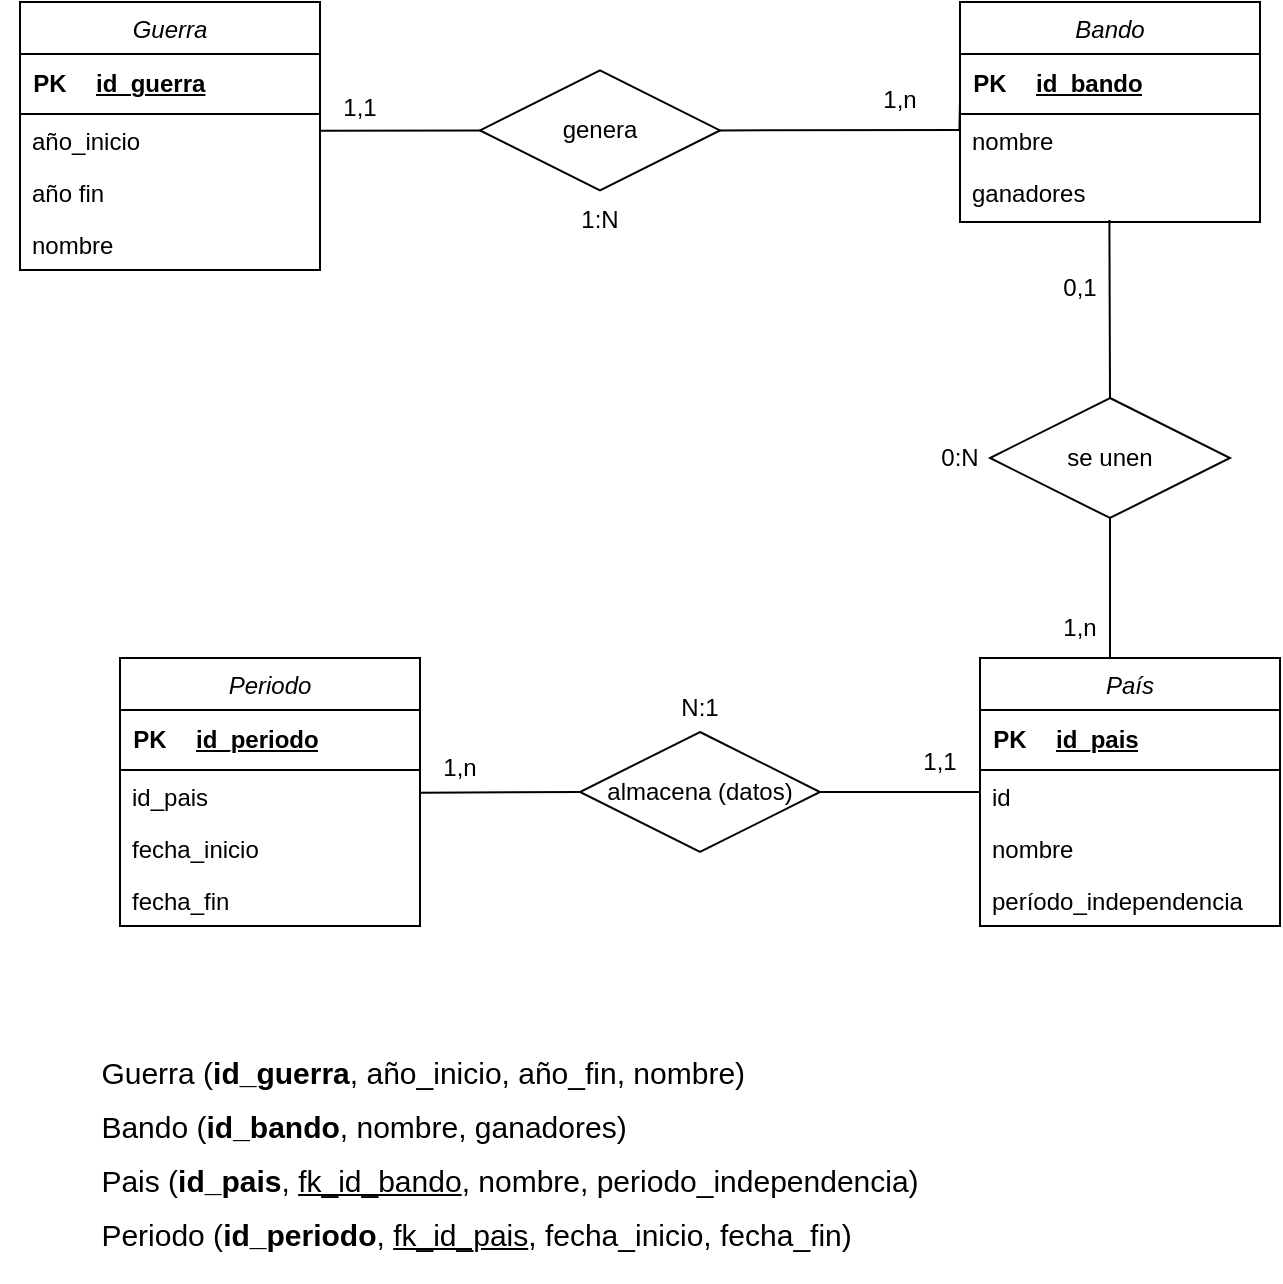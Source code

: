 <mxfile version="22.0.5" type="github">
  <diagram id="C5RBs43oDa-KdzZeNtuy" name="Page-1">
    <mxGraphModel dx="2200" dy="753" grid="1" gridSize="10" guides="1" tooltips="1" connect="1" arrows="1" fold="1" page="1" pageScale="1" pageWidth="827" pageHeight="1169" math="0" shadow="0">
      <root>
        <mxCell id="WIyWlLk6GJQsqaUBKTNV-0" />
        <mxCell id="WIyWlLk6GJQsqaUBKTNV-1" parent="WIyWlLk6GJQsqaUBKTNV-0" />
        <mxCell id="_xX_Mjqpa9HX-vCHgohp-0" value="Guerra" style="swimlane;fontStyle=2;align=center;verticalAlign=top;childLayout=stackLayout;horizontal=1;startSize=26;horizontalStack=0;resizeParent=1;resizeLast=0;collapsible=1;marginBottom=0;rounded=0;shadow=0;strokeWidth=1;" parent="WIyWlLk6GJQsqaUBKTNV-1" vertex="1">
          <mxGeometry x="-760" y="80" width="150" height="134" as="geometry">
            <mxRectangle x="230" y="140" width="160" height="26" as="alternateBounds" />
          </mxGeometry>
        </mxCell>
        <mxCell id="_xX_Mjqpa9HX-vCHgohp-28" value="" style="shape=table;startSize=0;container=1;collapsible=1;childLayout=tableLayout;fixedRows=1;rowLines=0;fontStyle=0;align=center;resizeLast=1;strokeColor=none;fillColor=none;collapsible=0;" parent="_xX_Mjqpa9HX-vCHgohp-0" vertex="1">
          <mxGeometry y="26" width="150" height="30" as="geometry" />
        </mxCell>
        <mxCell id="_xX_Mjqpa9HX-vCHgohp-29" value="" style="shape=tableRow;horizontal=0;startSize=0;swimlaneHead=0;swimlaneBody=0;fillColor=none;collapsible=0;dropTarget=0;points=[[0,0.5],[1,0.5]];portConstraint=eastwest;top=0;left=0;right=0;bottom=1;" parent="_xX_Mjqpa9HX-vCHgohp-28" vertex="1">
          <mxGeometry width="150" height="30" as="geometry" />
        </mxCell>
        <mxCell id="_xX_Mjqpa9HX-vCHgohp-30" value="PK" style="shape=partialRectangle;connectable=0;fillColor=none;top=0;left=0;bottom=0;right=0;fontStyle=1;overflow=hidden;whiteSpace=wrap;html=1;" parent="_xX_Mjqpa9HX-vCHgohp-29" vertex="1">
          <mxGeometry width="30" height="30" as="geometry">
            <mxRectangle width="30" height="30" as="alternateBounds" />
          </mxGeometry>
        </mxCell>
        <mxCell id="_xX_Mjqpa9HX-vCHgohp-31" value="id_guerra" style="shape=partialRectangle;connectable=0;fillColor=none;top=0;left=0;bottom=0;right=0;align=left;spacingLeft=6;fontStyle=5;overflow=hidden;whiteSpace=wrap;html=1;" parent="_xX_Mjqpa9HX-vCHgohp-29" vertex="1">
          <mxGeometry x="30" width="120" height="30" as="geometry">
            <mxRectangle width="120" height="30" as="alternateBounds" />
          </mxGeometry>
        </mxCell>
        <mxCell id="_xX_Mjqpa9HX-vCHgohp-1" value="año_inicio" style="text;align=left;verticalAlign=top;spacingLeft=4;spacingRight=4;overflow=hidden;rotatable=0;points=[[0,0.5],[1,0.5]];portConstraint=eastwest;" parent="_xX_Mjqpa9HX-vCHgohp-0" vertex="1">
          <mxGeometry y="56" width="150" height="26" as="geometry" />
        </mxCell>
        <mxCell id="_xX_Mjqpa9HX-vCHgohp-2" value="año fin" style="text;align=left;verticalAlign=top;spacingLeft=4;spacingRight=4;overflow=hidden;rotatable=0;points=[[0,0.5],[1,0.5]];portConstraint=eastwest;rounded=0;shadow=0;html=0;" parent="_xX_Mjqpa9HX-vCHgohp-0" vertex="1">
          <mxGeometry y="82" width="150" height="26" as="geometry" />
        </mxCell>
        <mxCell id="_xX_Mjqpa9HX-vCHgohp-3" value="nombre" style="text;align=left;verticalAlign=top;spacingLeft=4;spacingRight=4;overflow=hidden;rotatable=0;points=[[0,0.5],[1,0.5]];portConstraint=eastwest;rounded=0;shadow=0;html=0;" parent="_xX_Mjqpa9HX-vCHgohp-0" vertex="1">
          <mxGeometry y="108" width="150" height="26" as="geometry" />
        </mxCell>
        <mxCell id="_xX_Mjqpa9HX-vCHgohp-4" value="Bando" style="swimlane;fontStyle=2;align=center;verticalAlign=top;childLayout=stackLayout;horizontal=1;startSize=26;horizontalStack=0;resizeParent=1;resizeLast=0;collapsible=1;marginBottom=0;rounded=0;shadow=0;strokeWidth=1;" parent="WIyWlLk6GJQsqaUBKTNV-1" vertex="1">
          <mxGeometry x="-290" y="80" width="150" height="110" as="geometry">
            <mxRectangle x="230" y="140" width="160" height="26" as="alternateBounds" />
          </mxGeometry>
        </mxCell>
        <mxCell id="_xX_Mjqpa9HX-vCHgohp-20" value="" style="shape=table;startSize=0;container=1;collapsible=1;childLayout=tableLayout;fixedRows=1;rowLines=0;fontStyle=0;align=center;resizeLast=1;strokeColor=none;fillColor=none;collapsible=0;" parent="_xX_Mjqpa9HX-vCHgohp-4" vertex="1">
          <mxGeometry y="26" width="150" height="30" as="geometry" />
        </mxCell>
        <mxCell id="_xX_Mjqpa9HX-vCHgohp-21" value="" style="shape=tableRow;horizontal=0;startSize=0;swimlaneHead=0;swimlaneBody=0;fillColor=none;collapsible=0;dropTarget=0;points=[[0,0.5],[1,0.5]];portConstraint=eastwest;top=0;left=0;right=0;bottom=1;" parent="_xX_Mjqpa9HX-vCHgohp-20" vertex="1">
          <mxGeometry width="150" height="30" as="geometry" />
        </mxCell>
        <mxCell id="_xX_Mjqpa9HX-vCHgohp-22" value="PK" style="shape=partialRectangle;connectable=0;fillColor=none;top=0;left=0;bottom=0;right=0;fontStyle=1;overflow=hidden;whiteSpace=wrap;html=1;" parent="_xX_Mjqpa9HX-vCHgohp-21" vertex="1">
          <mxGeometry width="30" height="30" as="geometry">
            <mxRectangle width="30" height="30" as="alternateBounds" />
          </mxGeometry>
        </mxCell>
        <mxCell id="_xX_Mjqpa9HX-vCHgohp-23" value="id_bando" style="shape=partialRectangle;connectable=0;fillColor=none;top=0;left=0;bottom=0;right=0;align=left;spacingLeft=6;fontStyle=5;overflow=hidden;whiteSpace=wrap;html=1;" parent="_xX_Mjqpa9HX-vCHgohp-21" vertex="1">
          <mxGeometry x="30" width="120" height="30" as="geometry">
            <mxRectangle width="120" height="30" as="alternateBounds" />
          </mxGeometry>
        </mxCell>
        <mxCell id="_xX_Mjqpa9HX-vCHgohp-6" value="nombre" style="text;align=left;verticalAlign=top;spacingLeft=4;spacingRight=4;overflow=hidden;rotatable=0;points=[[0,0.5],[1,0.5]];portConstraint=eastwest;rounded=0;shadow=0;html=0;" parent="_xX_Mjqpa9HX-vCHgohp-4" vertex="1">
          <mxGeometry y="56" width="150" height="26" as="geometry" />
        </mxCell>
        <mxCell id="_xX_Mjqpa9HX-vCHgohp-7" value="ganadores" style="text;align=left;verticalAlign=top;spacingLeft=4;spacingRight=4;overflow=hidden;rotatable=0;points=[[0,0.5],[1,0.5]];portConstraint=eastwest;rounded=0;shadow=0;html=0;" parent="_xX_Mjqpa9HX-vCHgohp-4" vertex="1">
          <mxGeometry y="82" width="150" height="26" as="geometry" />
        </mxCell>
        <mxCell id="_xX_Mjqpa9HX-vCHgohp-8" value="País" style="swimlane;fontStyle=2;align=center;verticalAlign=top;childLayout=stackLayout;horizontal=1;startSize=26;horizontalStack=0;resizeParent=1;resizeLast=0;collapsible=1;marginBottom=0;rounded=0;shadow=0;strokeWidth=1;" parent="WIyWlLk6GJQsqaUBKTNV-1" vertex="1">
          <mxGeometry x="-280" y="408" width="150" height="134" as="geometry">
            <mxRectangle x="230" y="140" width="160" height="26" as="alternateBounds" />
          </mxGeometry>
        </mxCell>
        <mxCell id="_xX_Mjqpa9HX-vCHgohp-24" value="" style="shape=table;startSize=0;container=1;collapsible=1;childLayout=tableLayout;fixedRows=1;rowLines=0;fontStyle=0;align=center;resizeLast=1;strokeColor=none;fillColor=none;collapsible=0;" parent="_xX_Mjqpa9HX-vCHgohp-8" vertex="1">
          <mxGeometry y="26" width="150" height="30" as="geometry" />
        </mxCell>
        <mxCell id="_xX_Mjqpa9HX-vCHgohp-25" value="" style="shape=tableRow;horizontal=0;startSize=0;swimlaneHead=0;swimlaneBody=0;fillColor=none;collapsible=0;dropTarget=0;points=[[0,0.5],[1,0.5]];portConstraint=eastwest;top=0;left=0;right=0;bottom=1;" parent="_xX_Mjqpa9HX-vCHgohp-24" vertex="1">
          <mxGeometry width="150" height="30" as="geometry" />
        </mxCell>
        <mxCell id="_xX_Mjqpa9HX-vCHgohp-26" value="PK" style="shape=partialRectangle;connectable=0;fillColor=none;top=0;left=0;bottom=0;right=0;fontStyle=1;overflow=hidden;whiteSpace=wrap;html=1;" parent="_xX_Mjqpa9HX-vCHgohp-25" vertex="1">
          <mxGeometry width="30" height="30" as="geometry">
            <mxRectangle width="30" height="30" as="alternateBounds" />
          </mxGeometry>
        </mxCell>
        <mxCell id="_xX_Mjqpa9HX-vCHgohp-27" value="id_pais" style="shape=partialRectangle;connectable=0;fillColor=none;top=0;left=0;bottom=0;right=0;align=left;spacingLeft=6;fontStyle=5;overflow=hidden;whiteSpace=wrap;html=1;" parent="_xX_Mjqpa9HX-vCHgohp-25" vertex="1">
          <mxGeometry x="30" width="120" height="30" as="geometry">
            <mxRectangle width="120" height="30" as="alternateBounds" />
          </mxGeometry>
        </mxCell>
        <mxCell id="_xX_Mjqpa9HX-vCHgohp-9" value="id" style="text;align=left;verticalAlign=top;spacingLeft=4;spacingRight=4;overflow=hidden;rotatable=0;points=[[0,0.5],[1,0.5]];portConstraint=eastwest;" parent="_xX_Mjqpa9HX-vCHgohp-8" vertex="1">
          <mxGeometry y="56" width="150" height="26" as="geometry" />
        </mxCell>
        <mxCell id="_xX_Mjqpa9HX-vCHgohp-10" value="nombre" style="text;align=left;verticalAlign=top;spacingLeft=4;spacingRight=4;overflow=hidden;rotatable=0;points=[[0,0.5],[1,0.5]];portConstraint=eastwest;rounded=0;shadow=0;html=0;" parent="_xX_Mjqpa9HX-vCHgohp-8" vertex="1">
          <mxGeometry y="82" width="150" height="26" as="geometry" />
        </mxCell>
        <mxCell id="_xX_Mjqpa9HX-vCHgohp-11" value="período_independencia" style="text;align=left;verticalAlign=top;spacingLeft=4;spacingRight=4;overflow=hidden;rotatable=0;points=[[0,0.5],[1,0.5]];portConstraint=eastwest;rounded=0;shadow=0;html=0;" parent="_xX_Mjqpa9HX-vCHgohp-8" vertex="1">
          <mxGeometry y="108" width="150" height="26" as="geometry" />
        </mxCell>
        <mxCell id="_xX_Mjqpa9HX-vCHgohp-12" value="Periodo" style="swimlane;fontStyle=2;align=center;verticalAlign=top;childLayout=stackLayout;horizontal=1;startSize=26;horizontalStack=0;resizeParent=1;resizeLast=0;collapsible=1;marginBottom=0;rounded=0;shadow=0;strokeWidth=1;" parent="WIyWlLk6GJQsqaUBKTNV-1" vertex="1">
          <mxGeometry x="-710" y="408" width="150" height="134" as="geometry">
            <mxRectangle x="230" y="140" width="160" height="26" as="alternateBounds" />
          </mxGeometry>
        </mxCell>
        <mxCell id="_xX_Mjqpa9HX-vCHgohp-16" value="" style="shape=table;startSize=0;container=1;collapsible=1;childLayout=tableLayout;fixedRows=1;rowLines=0;fontStyle=0;align=center;resizeLast=1;strokeColor=none;fillColor=none;collapsible=0;" parent="_xX_Mjqpa9HX-vCHgohp-12" vertex="1">
          <mxGeometry y="26" width="150" height="30" as="geometry" />
        </mxCell>
        <mxCell id="_xX_Mjqpa9HX-vCHgohp-17" value="" style="shape=tableRow;horizontal=0;startSize=0;swimlaneHead=0;swimlaneBody=0;fillColor=none;collapsible=0;dropTarget=0;points=[[0,0.5],[1,0.5]];portConstraint=eastwest;top=0;left=0;right=0;bottom=1;" parent="_xX_Mjqpa9HX-vCHgohp-16" vertex="1">
          <mxGeometry width="150" height="30" as="geometry" />
        </mxCell>
        <mxCell id="_xX_Mjqpa9HX-vCHgohp-18" value="PK" style="shape=partialRectangle;connectable=0;fillColor=none;top=0;left=0;bottom=0;right=0;fontStyle=1;overflow=hidden;whiteSpace=wrap;html=1;" parent="_xX_Mjqpa9HX-vCHgohp-17" vertex="1">
          <mxGeometry width="30" height="30" as="geometry">
            <mxRectangle width="30" height="30" as="alternateBounds" />
          </mxGeometry>
        </mxCell>
        <mxCell id="_xX_Mjqpa9HX-vCHgohp-19" value="id_periodo" style="shape=partialRectangle;connectable=0;fillColor=none;top=0;left=0;bottom=0;right=0;align=left;spacingLeft=6;fontStyle=5;overflow=hidden;whiteSpace=wrap;html=1;" parent="_xX_Mjqpa9HX-vCHgohp-17" vertex="1">
          <mxGeometry x="30" width="120" height="30" as="geometry">
            <mxRectangle width="120" height="30" as="alternateBounds" />
          </mxGeometry>
        </mxCell>
        <mxCell id="_xX_Mjqpa9HX-vCHgohp-39" value="id_pais" style="text;align=left;verticalAlign=top;spacingLeft=4;spacingRight=4;overflow=hidden;rotatable=0;points=[[0,0.5],[1,0.5]];portConstraint=eastwest;rounded=0;shadow=0;html=0;" parent="_xX_Mjqpa9HX-vCHgohp-12" vertex="1">
          <mxGeometry y="56" width="150" height="26" as="geometry" />
        </mxCell>
        <mxCell id="_xX_Mjqpa9HX-vCHgohp-14" value="fecha_inicio" style="text;align=left;verticalAlign=top;spacingLeft=4;spacingRight=4;overflow=hidden;rotatable=0;points=[[0,0.5],[1,0.5]];portConstraint=eastwest;rounded=0;shadow=0;html=0;" parent="_xX_Mjqpa9HX-vCHgohp-12" vertex="1">
          <mxGeometry y="82" width="150" height="26" as="geometry" />
        </mxCell>
        <mxCell id="_xX_Mjqpa9HX-vCHgohp-15" value="fecha_fin" style="text;align=left;verticalAlign=top;spacingLeft=4;spacingRight=4;overflow=hidden;rotatable=0;points=[[0,0.5],[1,0.5]];portConstraint=eastwest;rounded=0;shadow=0;html=0;" parent="_xX_Mjqpa9HX-vCHgohp-12" vertex="1">
          <mxGeometry y="108" width="150" height="26" as="geometry" />
        </mxCell>
        <mxCell id="_xX_Mjqpa9HX-vCHgohp-32" value="se unen" style="shape=rhombus;perimeter=rhombusPerimeter;whiteSpace=wrap;html=1;align=center;" parent="WIyWlLk6GJQsqaUBKTNV-1" vertex="1">
          <mxGeometry x="-275" y="278" width="120" height="60" as="geometry" />
        </mxCell>
        <mxCell id="_xX_Mjqpa9HX-vCHgohp-33" value="genera" style="shape=rhombus;perimeter=rhombusPerimeter;whiteSpace=wrap;html=1;align=center;" parent="WIyWlLk6GJQsqaUBKTNV-1" vertex="1">
          <mxGeometry x="-530" y="114.2" width="120" height="60" as="geometry" />
        </mxCell>
        <mxCell id="_xX_Mjqpa9HX-vCHgohp-34" value="" style="endArrow=none;html=1;rounded=0;exitX=0;exitY=0.5;exitDx=0;exitDy=0;entryX=0.999;entryY=0.324;entryDx=0;entryDy=0;entryPerimeter=0;" parent="WIyWlLk6GJQsqaUBKTNV-1" source="_xX_Mjqpa9HX-vCHgohp-33" target="_xX_Mjqpa9HX-vCHgohp-1" edge="1">
          <mxGeometry relative="1" as="geometry">
            <mxPoint x="-620" y="258" as="sourcePoint" />
            <mxPoint x="-460" y="258" as="targetPoint" />
          </mxGeometry>
        </mxCell>
        <mxCell id="_xX_Mjqpa9HX-vCHgohp-35" value="" style="endArrow=none;html=1;rounded=0;entryX=1;entryY=0.5;entryDx=0;entryDy=0;" parent="WIyWlLk6GJQsqaUBKTNV-1" target="_xX_Mjqpa9HX-vCHgohp-33" edge="1">
          <mxGeometry relative="1" as="geometry">
            <mxPoint x="-290" y="144" as="sourcePoint" />
            <mxPoint x="-110" y="198" as="targetPoint" />
          </mxGeometry>
        </mxCell>
        <mxCell id="_xX_Mjqpa9HX-vCHgohp-36" value="" style="endArrow=none;html=1;rounded=0;exitX=0.5;exitY=0;exitDx=0;exitDy=0;entryX=0.498;entryY=1.04;entryDx=0;entryDy=0;entryPerimeter=0;" parent="WIyWlLk6GJQsqaUBKTNV-1" source="_xX_Mjqpa9HX-vCHgohp-32" target="_xX_Mjqpa9HX-vCHgohp-7" edge="1">
          <mxGeometry relative="1" as="geometry">
            <mxPoint x="-410" y="188" as="sourcePoint" />
            <mxPoint x="-250" y="188" as="targetPoint" />
          </mxGeometry>
        </mxCell>
        <mxCell id="_xX_Mjqpa9HX-vCHgohp-37" value="" style="endArrow=none;html=1;rounded=0;exitX=0.5;exitY=1;exitDx=0;exitDy=0;" parent="WIyWlLk6GJQsqaUBKTNV-1" source="_xX_Mjqpa9HX-vCHgohp-32" edge="1">
          <mxGeometry relative="1" as="geometry">
            <mxPoint x="-205" y="288" as="sourcePoint" />
            <mxPoint x="-215" y="408" as="targetPoint" />
          </mxGeometry>
        </mxCell>
        <mxCell id="_xX_Mjqpa9HX-vCHgohp-38" value="almacena (datos)" style="shape=rhombus;perimeter=rhombusPerimeter;whiteSpace=wrap;html=1;align=center;" parent="WIyWlLk6GJQsqaUBKTNV-1" vertex="1">
          <mxGeometry x="-480" y="445" width="120" height="60" as="geometry" />
        </mxCell>
        <mxCell id="_xX_Mjqpa9HX-vCHgohp-40" value="" style="endArrow=none;html=1;rounded=0;entryX=0;entryY=0.5;entryDx=0;entryDy=0;exitX=0.999;exitY=0.439;exitDx=0;exitDy=0;exitPerimeter=0;" parent="WIyWlLk6GJQsqaUBKTNV-1" source="_xX_Mjqpa9HX-vCHgohp-39" target="_xX_Mjqpa9HX-vCHgohp-38" edge="1">
          <mxGeometry relative="1" as="geometry">
            <mxPoint x="-540" y="378" as="sourcePoint" />
            <mxPoint x="-380" y="378" as="targetPoint" />
          </mxGeometry>
        </mxCell>
        <mxCell id="_xX_Mjqpa9HX-vCHgohp-42" value="" style="endArrow=none;html=1;rounded=0;entryX=-0.001;entryY=0.423;entryDx=0;entryDy=0;exitX=1;exitY=0.5;exitDx=0;exitDy=0;entryPerimeter=0;" parent="WIyWlLk6GJQsqaUBKTNV-1" source="_xX_Mjqpa9HX-vCHgohp-38" target="_xX_Mjqpa9HX-vCHgohp-9" edge="1">
          <mxGeometry relative="1" as="geometry">
            <mxPoint x="-370" y="498" as="sourcePoint" />
            <mxPoint x="-290" y="498" as="targetPoint" />
          </mxGeometry>
        </mxCell>
        <mxCell id="_xX_Mjqpa9HX-vCHgohp-47" value="1:N" style="text;html=1;strokeColor=none;fillColor=none;align=center;verticalAlign=middle;whiteSpace=wrap;rounded=0;" parent="WIyWlLk6GJQsqaUBKTNV-1" vertex="1">
          <mxGeometry x="-500" y="174.2" width="60" height="30" as="geometry" />
        </mxCell>
        <mxCell id="_xX_Mjqpa9HX-vCHgohp-48" value="1,1" style="text;html=1;strokeColor=none;fillColor=none;align=center;verticalAlign=middle;whiteSpace=wrap;rounded=0;" parent="WIyWlLk6GJQsqaUBKTNV-1" vertex="1">
          <mxGeometry x="-620" y="118" width="60" height="30" as="geometry" />
        </mxCell>
        <mxCell id="_xX_Mjqpa9HX-vCHgohp-50" value="" style="endArrow=none;html=1;rounded=0;entryX=1;entryY=0.5;entryDx=0;entryDy=0;exitX=-0.002;exitY=0.31;exitDx=0;exitDy=0;exitPerimeter=0;" parent="WIyWlLk6GJQsqaUBKTNV-1" target="_xX_Mjqpa9HX-vCHgohp-49" edge="1">
          <mxGeometry relative="1" as="geometry">
            <mxPoint x="-290.3" y="144.06" as="sourcePoint" />
            <mxPoint x="-410" y="144" as="targetPoint" />
          </mxGeometry>
        </mxCell>
        <mxCell id="_xX_Mjqpa9HX-vCHgohp-49" value="1,n" style="text;html=1;strokeColor=none;fillColor=none;align=center;verticalAlign=middle;whiteSpace=wrap;rounded=0;" parent="WIyWlLk6GJQsqaUBKTNV-1" vertex="1">
          <mxGeometry x="-350" y="114.2" width="60" height="30" as="geometry" />
        </mxCell>
        <mxCell id="_xX_Mjqpa9HX-vCHgohp-51" value="0,1" style="text;html=1;strokeColor=none;fillColor=none;align=center;verticalAlign=middle;whiteSpace=wrap;rounded=0;" parent="WIyWlLk6GJQsqaUBKTNV-1" vertex="1">
          <mxGeometry x="-260" y="208" width="60" height="30" as="geometry" />
        </mxCell>
        <mxCell id="_xX_Mjqpa9HX-vCHgohp-52" value="1,n" style="text;html=1;strokeColor=none;fillColor=none;align=center;verticalAlign=middle;whiteSpace=wrap;rounded=0;" parent="WIyWlLk6GJQsqaUBKTNV-1" vertex="1">
          <mxGeometry x="-260" y="378" width="60" height="30" as="geometry" />
        </mxCell>
        <mxCell id="_xX_Mjqpa9HX-vCHgohp-53" value="0:N" style="text;html=1;strokeColor=none;fillColor=none;align=center;verticalAlign=middle;whiteSpace=wrap;rounded=0;" parent="WIyWlLk6GJQsqaUBKTNV-1" vertex="1">
          <mxGeometry x="-320" y="293" width="60" height="30" as="geometry" />
        </mxCell>
        <mxCell id="_xX_Mjqpa9HX-vCHgohp-54" value="N:1" style="text;html=1;strokeColor=none;fillColor=none;align=center;verticalAlign=middle;whiteSpace=wrap;rounded=0;" parent="WIyWlLk6GJQsqaUBKTNV-1" vertex="1">
          <mxGeometry x="-450" y="418" width="60" height="30" as="geometry" />
        </mxCell>
        <mxCell id="_xX_Mjqpa9HX-vCHgohp-55" value="1,1" style="text;html=1;strokeColor=none;fillColor=none;align=center;verticalAlign=middle;whiteSpace=wrap;rounded=0;" parent="WIyWlLk6GJQsqaUBKTNV-1" vertex="1">
          <mxGeometry x="-330" y="445" width="60" height="30" as="geometry" />
        </mxCell>
        <mxCell id="_xX_Mjqpa9HX-vCHgohp-56" value="1,n" style="text;html=1;strokeColor=none;fillColor=none;align=center;verticalAlign=middle;whiteSpace=wrap;rounded=0;" parent="WIyWlLk6GJQsqaUBKTNV-1" vertex="1">
          <mxGeometry x="-570" y="448" width="60" height="30" as="geometry" />
        </mxCell>
        <mxCell id="1eM79ykNgKbQDVPkeA6I-0" value="&lt;div style=&quot;text-align: justify; font-size: 15px; line-height: 180%;&quot;&gt;&lt;span style=&quot;background-color: initial;&quot;&gt;&lt;font style=&quot;font-size: 15px;&quot;&gt;Guerra (&lt;b&gt;id_guerra&lt;/b&gt;, año_inicio, año_fin, nombre)&lt;/font&gt;&lt;/span&gt;&lt;/div&gt;&lt;font style=&quot;font-size: 15px;&quot;&gt;&lt;span style=&quot;text-align: left;&quot;&gt;&lt;div style=&quot;text-align: justify; line-height: 180%;&quot;&gt;&lt;span style=&quot;background-color: initial;&quot;&gt;Bando (&lt;b&gt;id_bando&lt;/b&gt;, nombre, ganadores)&lt;/span&gt;&lt;/div&gt;&lt;/span&gt;&lt;span style=&quot;text-align: left;&quot;&gt;&lt;div style=&quot;text-align: justify; line-height: 180%;&quot;&gt;&lt;span style=&quot;background-color: initial;&quot;&gt;Pais (&lt;b&gt;id_pais&lt;/b&gt;, &lt;u&gt;fk_id_bando&lt;/u&gt;, nombre, periodo_independencia)&lt;/span&gt;&lt;/div&gt;&lt;/span&gt;&lt;span style=&quot;text-align: left;&quot;&gt;&lt;div style=&quot;text-align: justify; line-height: 180%;&quot;&gt;&lt;span style=&quot;background-color: initial;&quot;&gt;Periodo (&lt;b&gt;id_periodo&lt;/b&gt;, &lt;u&gt;fk_id_pais&lt;/u&gt;, fecha_inicio, fecha_fin)&lt;/span&gt;&lt;/div&gt;&lt;/span&gt;&lt;/font&gt;" style="text;html=1;strokeColor=none;fillColor=none;align=center;verticalAlign=middle;whiteSpace=wrap;rounded=0;" vertex="1" parent="WIyWlLk6GJQsqaUBKTNV-1">
          <mxGeometry x="-770" y="590" width="510" height="130" as="geometry" />
        </mxCell>
      </root>
    </mxGraphModel>
  </diagram>
</mxfile>
